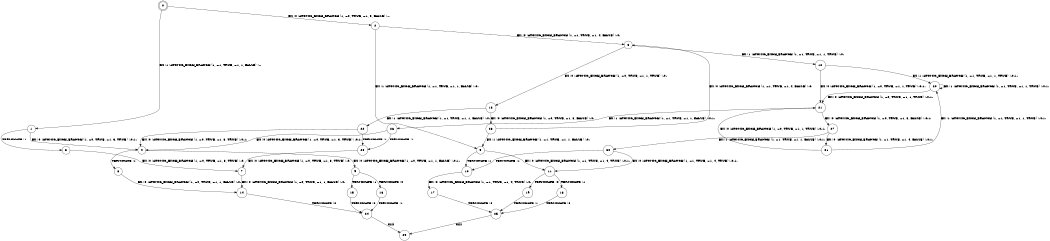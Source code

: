 digraph BCG {
size = "7, 10.5";
center = TRUE;
node [shape = circle];
0 [peripheries = 2];
0 -> 1 [label = "EX !1 !ATOMIC_EXCH_BRANCH (1, +1, TRUE, +1, 1, FALSE) !::"];
0 -> 2 [label = "EX !0 !ATOMIC_EXCH_BRANCH (1, +0, TRUE, +1, 3, FALSE) !::"];
1 -> 3 [label = "TERMINATE !1"];
1 -> 4 [label = "EX !0 !ATOMIC_EXCH_BRANCH (1, +0, TRUE, +1, 3, TRUE) !:0:1:"];
2 -> 5 [label = "EX !1 !ATOMIC_EXCH_BRANCH (1, +1, TRUE, +1, 1, FALSE) !:0:"];
2 -> 6 [label = "EX !0 !ATOMIC_EXCH_BRANCH (1, +1, TRUE, +1, 4, FALSE) !:0:"];
3 -> 7 [label = "EX !0 !ATOMIC_EXCH_BRANCH (1, +0, TRUE, +1, 3, TRUE) !:0:"];
4 -> 8 [label = "TERMINATE !1"];
4 -> 9 [label = "EX !0 !ATOMIC_EXCH_BRANCH (1, +0, TRUE, +1, 1, FALSE) !:0:1:"];
5 -> 10 [label = "TERMINATE !1"];
5 -> 11 [label = "EX !0 !ATOMIC_EXCH_BRANCH (1, +1, TRUE, +1, 4, TRUE) !:0:1:"];
6 -> 12 [label = "EX !1 !ATOMIC_EXCH_BRANCH (1, +1, TRUE, +1, 1, TRUE) !:0:"];
6 -> 13 [label = "EX !0 !ATOMIC_EXCH_BRANCH (1, +0, TRUE, +1, 1, TRUE) !:0:"];
7 -> 14 [label = "EX !0 !ATOMIC_EXCH_BRANCH (1, +0, TRUE, +1, 1, FALSE) !:0:"];
8 -> 14 [label = "EX !0 !ATOMIC_EXCH_BRANCH (1, +0, TRUE, +1, 1, FALSE) !:0:"];
9 -> 15 [label = "TERMINATE !1"];
9 -> 16 [label = "TERMINATE !0"];
10 -> 17 [label = "EX !0 !ATOMIC_EXCH_BRANCH (1, +1, TRUE, +1, 4, TRUE) !:0:"];
11 -> 18 [label = "TERMINATE !1"];
11 -> 19 [label = "TERMINATE !0"];
12 -> 20 [label = "EX !1 !ATOMIC_EXCH_BRANCH (1, +1, TRUE, +1, 1, TRUE) !:0:1:"];
12 -> 21 [label = "EX !0 !ATOMIC_EXCH_BRANCH (1, +0, TRUE, +1, 1, TRUE) !:0:1:"];
13 -> 22 [label = "EX !1 !ATOMIC_EXCH_BRANCH (1, +1, TRUE, +1, 1, FALSE) !:0:"];
13 -> 23 [label = "EX !0 !ATOMIC_EXCH_BRANCH (1, +0, TRUE, +1, 3, FALSE) !:0:"];
14 -> 24 [label = "TERMINATE !0"];
15 -> 24 [label = "TERMINATE !0"];
16 -> 24 [label = "TERMINATE !1"];
17 -> 25 [label = "TERMINATE !0"];
18 -> 25 [label = "TERMINATE !0"];
19 -> 25 [label = "TERMINATE !1"];
20 -> 20 [label = "EX !1 !ATOMIC_EXCH_BRANCH (1, +1, TRUE, +1, 1, TRUE) !:0:1:"];
20 -> 21 [label = "EX !0 !ATOMIC_EXCH_BRANCH (1, +0, TRUE, +1, 1, TRUE) !:0:1:"];
21 -> 26 [label = "EX !1 !ATOMIC_EXCH_BRANCH (1, +1, TRUE, +1, 1, FALSE) !:0:1:"];
21 -> 27 [label = "EX !0 !ATOMIC_EXCH_BRANCH (1, +0, TRUE, +1, 3, FALSE) !:0:1:"];
22 -> 28 [label = "TERMINATE !1"];
22 -> 4 [label = "EX !0 !ATOMIC_EXCH_BRANCH (1, +0, TRUE, +1, 3, TRUE) !:0:1:"];
23 -> 5 [label = "EX !1 !ATOMIC_EXCH_BRANCH (1, +1, TRUE, +1, 1, FALSE) !:0:"];
23 -> 6 [label = "EX !0 !ATOMIC_EXCH_BRANCH (1, +1, TRUE, +1, 4, FALSE) !:0:"];
24 -> 29 [label = "exit"];
25 -> 29 [label = "exit"];
26 -> 28 [label = "TERMINATE !1"];
26 -> 4 [label = "EX !0 !ATOMIC_EXCH_BRANCH (1, +0, TRUE, +1, 3, TRUE) !:0:1:"];
27 -> 30 [label = "EX !1 !ATOMIC_EXCH_BRANCH (1, +1, TRUE, +1, 1, FALSE) !:0:1:"];
27 -> 31 [label = "EX !0 !ATOMIC_EXCH_BRANCH (1, +1, TRUE, +1, 4, FALSE) !:0:1:"];
28 -> 7 [label = "EX !0 !ATOMIC_EXCH_BRANCH (1, +0, TRUE, +1, 3, TRUE) !:0:"];
30 -> 10 [label = "TERMINATE !1"];
30 -> 11 [label = "EX !0 !ATOMIC_EXCH_BRANCH (1, +1, TRUE, +1, 4, TRUE) !:0:1:"];
31 -> 20 [label = "EX !1 !ATOMIC_EXCH_BRANCH (1, +1, TRUE, +1, 1, TRUE) !:0:1:"];
31 -> 21 [label = "EX !0 !ATOMIC_EXCH_BRANCH (1, +0, TRUE, +1, 1, TRUE) !:0:1:"];
}
